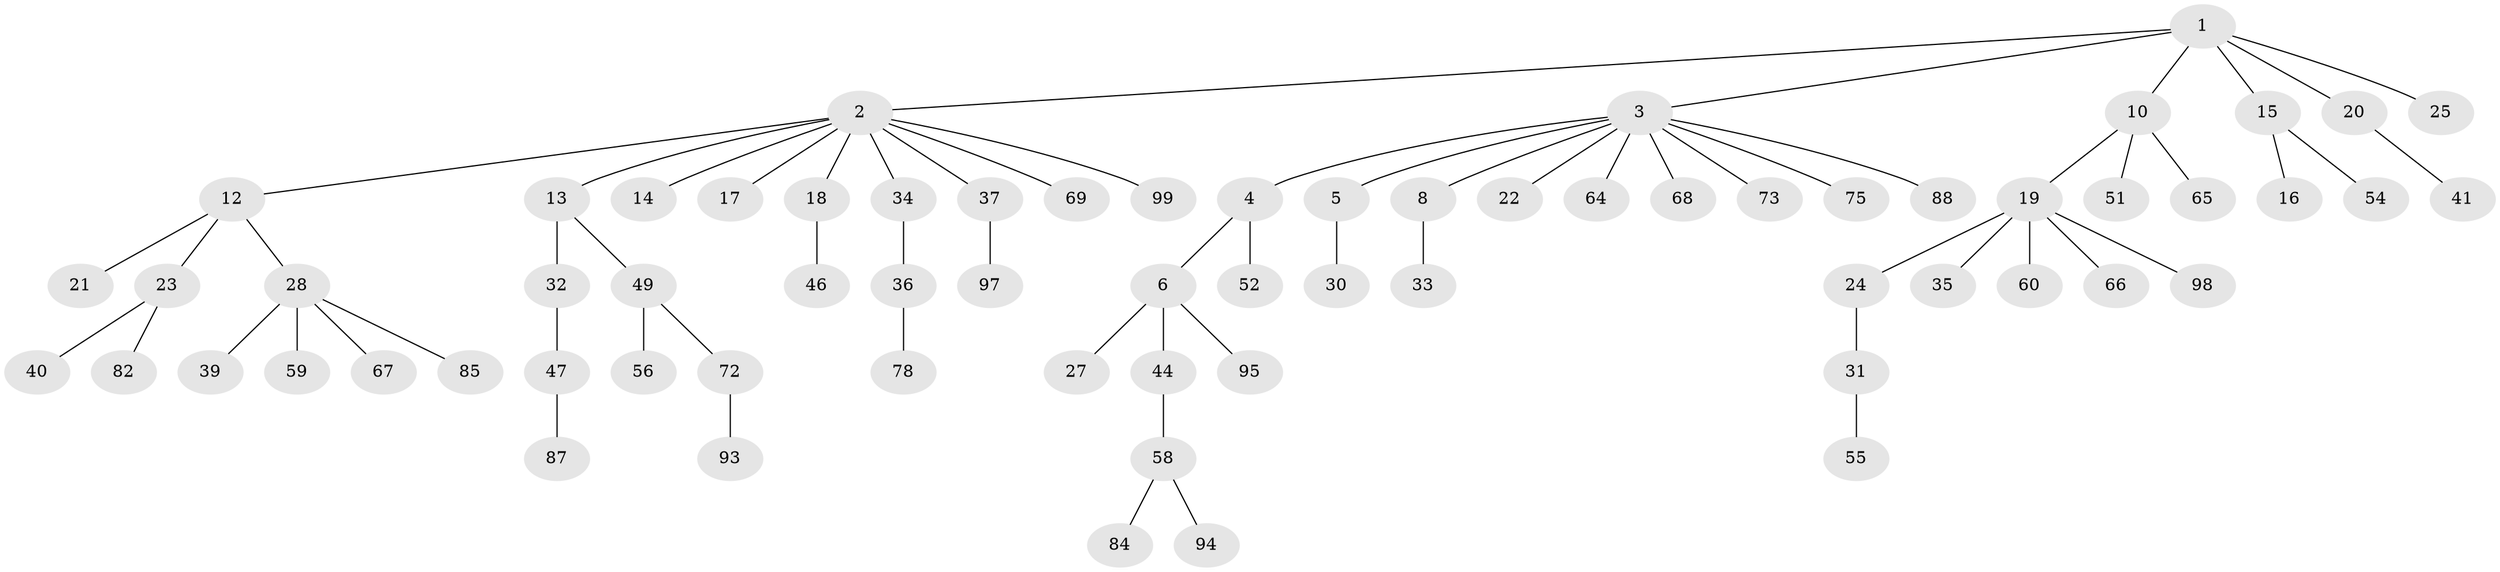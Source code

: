 // original degree distribution, {7: 0.02, 6: 0.03, 3: 0.07, 2: 0.31, 5: 0.02, 4: 0.06, 1: 0.49}
// Generated by graph-tools (version 1.1) at 2025/11/02/21/25 10:11:10]
// undirected, 68 vertices, 67 edges
graph export_dot {
graph [start="1"]
  node [color=gray90,style=filled];
  1 [super="+42"];
  2 [super="+9"];
  3 [super="+57"];
  4 [super="+11"];
  5 [super="+7"];
  6 [super="+90"];
  8;
  10 [super="+50"];
  12;
  13 [super="+80"];
  14 [super="+89"];
  15 [super="+38"];
  16;
  17;
  18 [super="+70"];
  19 [super="+26"];
  20;
  21 [super="+45"];
  22 [super="+48"];
  23 [super="+43"];
  24;
  25 [super="+29"];
  27 [super="+53"];
  28 [super="+81"];
  30 [super="+63"];
  31 [super="+83"];
  32;
  33;
  34;
  35;
  36 [super="+77"];
  37;
  39 [super="+79"];
  40 [super="+62"];
  41;
  44;
  46;
  47 [super="+92"];
  49;
  51;
  52 [super="+71"];
  54;
  55;
  56;
  58 [super="+61"];
  59;
  60;
  64 [super="+100"];
  65;
  66 [super="+91"];
  67;
  68;
  69;
  72 [super="+74"];
  73;
  75 [super="+76"];
  78 [super="+96"];
  82;
  84;
  85 [super="+86"];
  87;
  88;
  93;
  94;
  95;
  97;
  98;
  99;
  1 -- 2;
  1 -- 3;
  1 -- 10;
  1 -- 15;
  1 -- 20;
  1 -- 25;
  2 -- 13;
  2 -- 18;
  2 -- 34;
  2 -- 69;
  2 -- 17;
  2 -- 99;
  2 -- 37;
  2 -- 12;
  2 -- 14;
  3 -- 4;
  3 -- 5;
  3 -- 8;
  3 -- 22;
  3 -- 64;
  3 -- 68;
  3 -- 88;
  3 -- 73;
  3 -- 75;
  4 -- 6;
  4 -- 52;
  5 -- 30;
  6 -- 27;
  6 -- 44;
  6 -- 95;
  8 -- 33;
  10 -- 19;
  10 -- 51;
  10 -- 65;
  12 -- 21;
  12 -- 23;
  12 -- 28;
  13 -- 32;
  13 -- 49;
  15 -- 16;
  15 -- 54;
  18 -- 46;
  19 -- 24;
  19 -- 60;
  19 -- 35;
  19 -- 66;
  19 -- 98;
  20 -- 41;
  23 -- 40;
  23 -- 82;
  24 -- 31;
  28 -- 39;
  28 -- 59;
  28 -- 67;
  28 -- 85;
  31 -- 55;
  32 -- 47;
  34 -- 36;
  36 -- 78;
  37 -- 97;
  44 -- 58;
  47 -- 87;
  49 -- 56;
  49 -- 72;
  58 -- 84;
  58 -- 94;
  72 -- 93;
}
